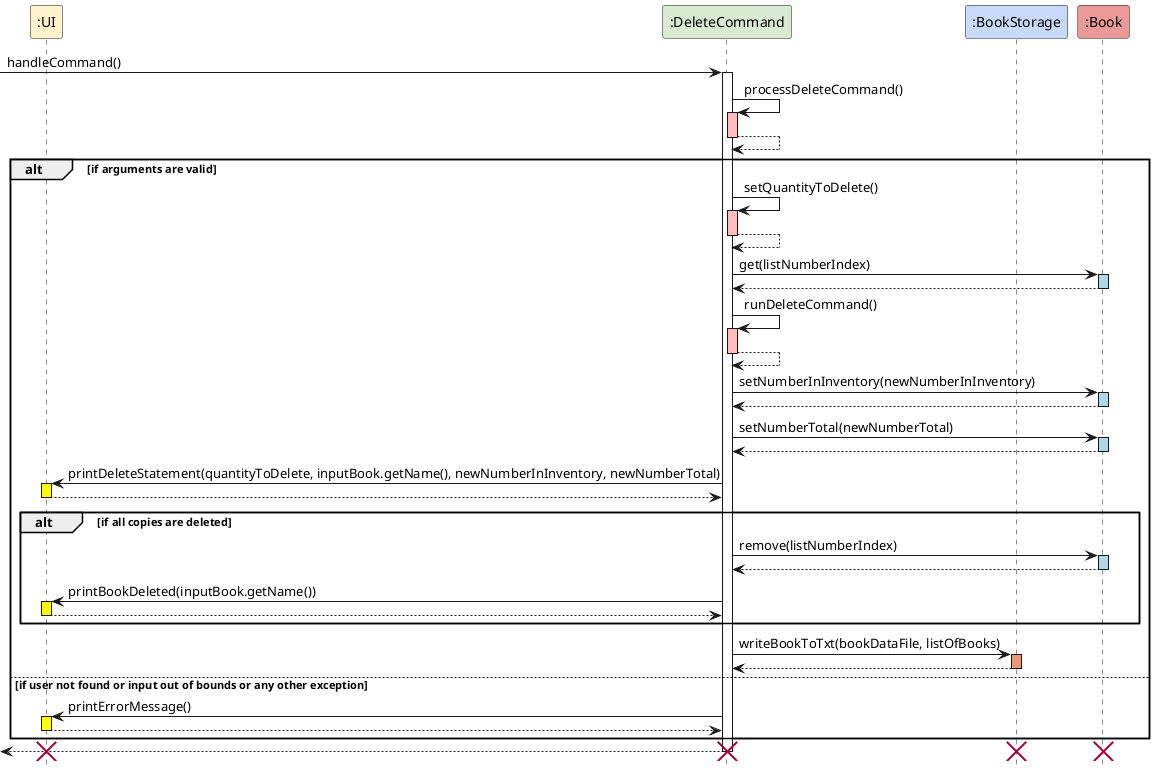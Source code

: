 @startuml
' Define colors using preprocessor directives
!define UI_COLOR #FFF2CC
!define DELETE_COLOR #D9EAD3
!define STORAGE_COLOR #C9DAF8
!define BOOK_COLOR #EA9999

hide footbox

' Define participants with colors
participant ":UI" as Ui UI_COLOR
participant ":DeleteCommand" as delCmd DELETE_COLOR
participant ":BookStorage" as bStorage STORAGE_COLOR
participant ":Book" as book BOOK_COLOR

' Sequence of interactions
[-> delCmd : handleCommand()
activate delCmd

delCmd -> delCmd : processDeleteCommand()
activate delCmd #FFBBBB
delCmd --> delCmd
deactivate delCmd

alt if arguments are valid
    delCmd -> delCmd : setQuantityToDelete()
    activate delCmd #FFBBBB
    delCmd --> delCmd
    deactivate delCmd

    delCmd -> book : get(listNumberIndex)
    activate book #ADD8E6
    book --> delCmd
    deactivate book


    delCmd -> delCmd : runDeleteCommand()
    activate delCmd #FFBBBB
    delCmd --> delCmd
    deactivate delCmd

    delCmd -> book : setNumberInInventory(newNumberInInventory)
    activate book #ADD8E6
    book --> delCmd
    deactivate book

    delCmd -> book : setNumberTotal(newNumberTotal)
    activate book #ADD8E6
    book --> delCmd
    deactivate book


    delCmd -> Ui : printDeleteStatement(quantityToDelete, inputBook.getName(), newNumberInInventory, newNumberTotal)
    activate Ui #Yellow
    Ui --> delCmd
    deactivate Ui


    alt if all copies are deleted
        delCmd -> book : remove(listNumberIndex)
        activate book #ADD8E6
        book --> delCmd
        deactivate book

        delCmd -> Ui : printBookDeleted(inputBook.getName())
        activate Ui #Yellow
        Ui --> delCmd
        deactivate Ui
    end

    delCmd -> bStorage : writeBookToTxt(bookDataFile, listOfBooks)
    activate bStorage #DarkSalmon
    bStorage --> delCmd
    deactivate bStorage

else if user not found or input out of bounds or any other exception
    delCmd -> Ui : printErrorMessage()
    activate Ui #Yellow
    Ui --> delCmd
    deactivate Ui

end

[<-- delCmd
deactivate delCmd
destroy delCmd
destroy Ui
destroy bStorage
destroy book

@enduml

